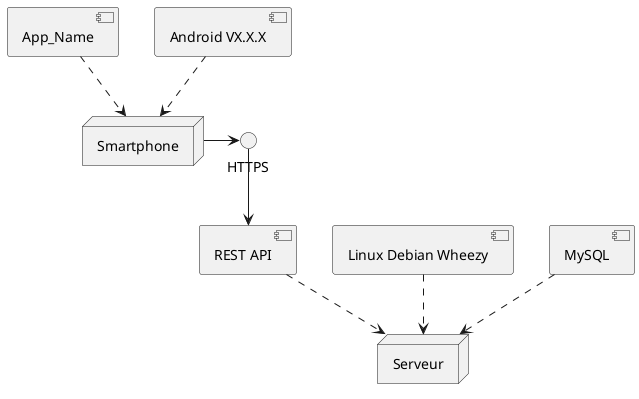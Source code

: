 @startuml
node "Smartphone"
node "Serveur"
[App_Name]
[REST API]
[Linux Debian Wheezy]
[MySQL]
[Android VX.X.X]
interface "HTTPS"

[App_Name] ..> Smartphone
[Android VX.X.X] ..> Smartphone
Smartphone -> HTTPS
HTTPS --> [REST API]
[REST API] ..> Serveur
[MySQL] ..> Serveur
[Linux Debian Wheezy] ..> Serveur

@enduml